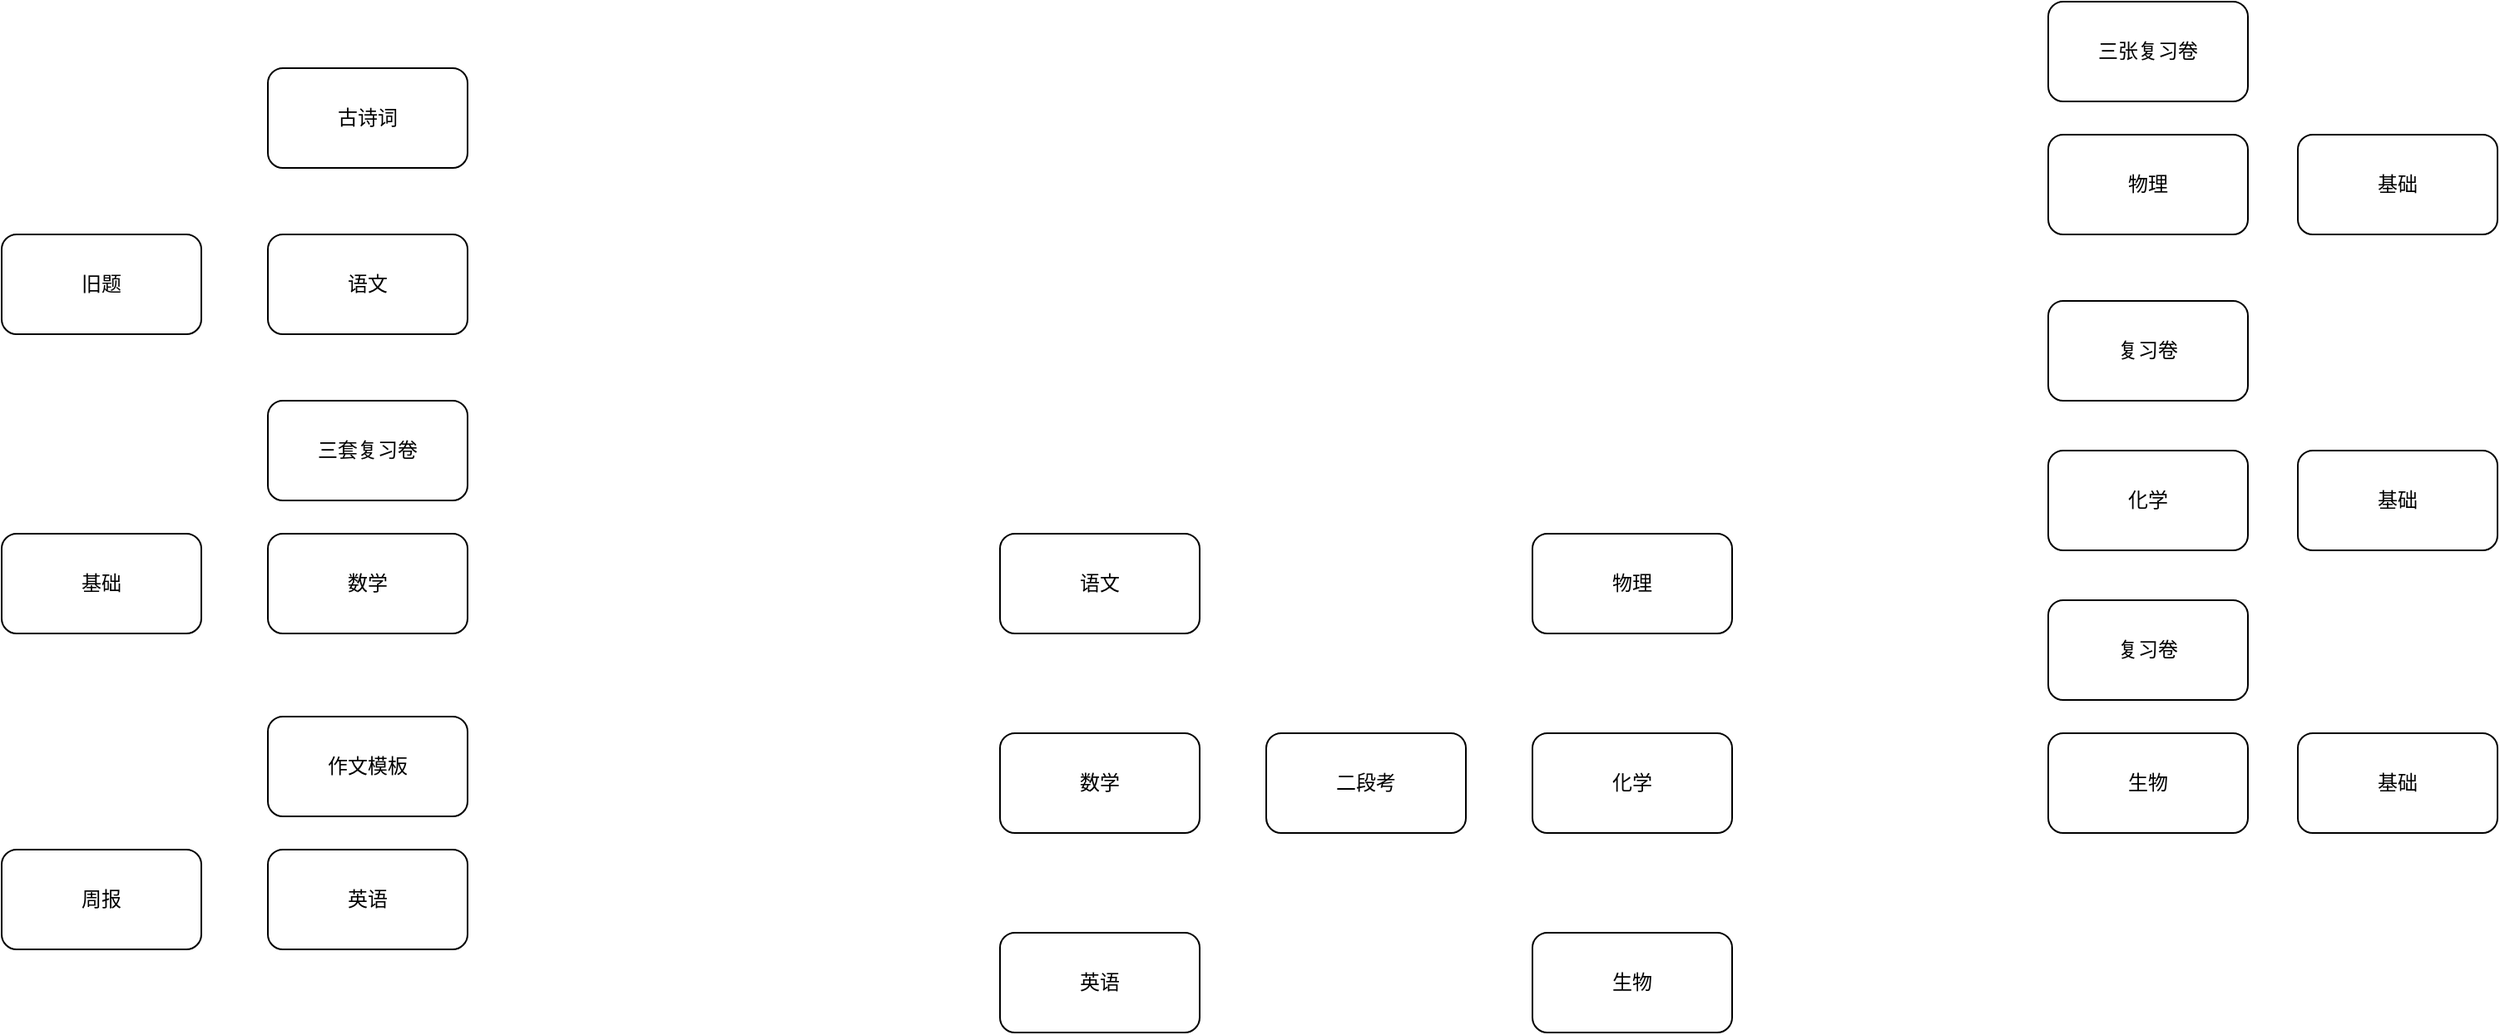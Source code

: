 <mxfile version="27.0.3">
  <diagram name="第 1 页" id="umrwjSgqTs6-wb3iwprB">
    <mxGraphModel dx="1490" dy="1065" grid="1" gridSize="10" guides="1" tooltips="1" connect="1" arrows="1" fold="1" page="1" pageScale="1" pageWidth="3300" pageHeight="4681" math="0" shadow="0">
      <root>
        <mxCell id="0" />
        <mxCell id="1" parent="0" />
        <mxCell id="GIf5W1ypevxodKQtggny-1" value="二段考" style="rounded=1;whiteSpace=wrap;html=1;" vertex="1" parent="1">
          <mxGeometry x="1120" y="2100" width="120" height="60" as="geometry" />
        </mxCell>
        <mxCell id="GIf5W1ypevxodKQtggny-3" value="语文" style="rounded=1;whiteSpace=wrap;html=1;" vertex="1" parent="1">
          <mxGeometry x="960" y="1980" width="120" height="60" as="geometry" />
        </mxCell>
        <mxCell id="GIf5W1ypevxodKQtggny-4" value="数学" style="rounded=1;whiteSpace=wrap;html=1;" vertex="1" parent="1">
          <mxGeometry x="960" y="2100" width="120" height="60" as="geometry" />
        </mxCell>
        <mxCell id="GIf5W1ypevxodKQtggny-5" value="英语" style="rounded=1;whiteSpace=wrap;html=1;" vertex="1" parent="1">
          <mxGeometry x="960" y="2220" width="120" height="60" as="geometry" />
        </mxCell>
        <mxCell id="GIf5W1ypevxodKQtggny-6" value="物理" style="rounded=1;whiteSpace=wrap;html=1;" vertex="1" parent="1">
          <mxGeometry x="1280" y="1980" width="120" height="60" as="geometry" />
        </mxCell>
        <mxCell id="GIf5W1ypevxodKQtggny-8" value="生物" style="rounded=1;whiteSpace=wrap;html=1;" vertex="1" parent="1">
          <mxGeometry x="1280" y="2220" width="120" height="60" as="geometry" />
        </mxCell>
        <mxCell id="GIf5W1ypevxodKQtggny-9" value="化学" style="rounded=1;whiteSpace=wrap;html=1;" vertex="1" parent="1">
          <mxGeometry x="1280" y="2100" width="120" height="60" as="geometry" />
        </mxCell>
        <mxCell id="GIf5W1ypevxodKQtggny-11" value="古诗词" style="rounded=1;whiteSpace=wrap;html=1;" vertex="1" parent="1">
          <mxGeometry x="520" y="1700" width="120" height="60" as="geometry" />
        </mxCell>
        <mxCell id="GIf5W1ypevxodKQtggny-12" value="语文" style="rounded=1;whiteSpace=wrap;html=1;" vertex="1" parent="1">
          <mxGeometry x="520" y="1800" width="120" height="60" as="geometry" />
        </mxCell>
        <mxCell id="GIf5W1ypevxodKQtggny-13" value="旧题" style="rounded=1;whiteSpace=wrap;html=1;" vertex="1" parent="1">
          <mxGeometry x="360" y="1800" width="120" height="60" as="geometry" />
        </mxCell>
        <mxCell id="GIf5W1ypevxodKQtggny-14" value="数学" style="rounded=1;whiteSpace=wrap;html=1;" vertex="1" parent="1">
          <mxGeometry x="520" y="1980" width="120" height="60" as="geometry" />
        </mxCell>
        <mxCell id="GIf5W1ypevxodKQtggny-15" value="三套复习卷" style="rounded=1;whiteSpace=wrap;html=1;" vertex="1" parent="1">
          <mxGeometry x="520" y="1900" width="120" height="60" as="geometry" />
        </mxCell>
        <mxCell id="GIf5W1ypevxodKQtggny-16" value="基础" style="rounded=1;whiteSpace=wrap;html=1;" vertex="1" parent="1">
          <mxGeometry x="360" y="1980" width="120" height="60" as="geometry" />
        </mxCell>
        <mxCell id="GIf5W1ypevxodKQtggny-17" value="英语" style="rounded=1;whiteSpace=wrap;html=1;" vertex="1" parent="1">
          <mxGeometry x="520" y="2170" width="120" height="60" as="geometry" />
        </mxCell>
        <mxCell id="GIf5W1ypevxodKQtggny-18" value="作文模板" style="rounded=1;whiteSpace=wrap;html=1;" vertex="1" parent="1">
          <mxGeometry x="520" y="2090" width="120" height="60" as="geometry" />
        </mxCell>
        <mxCell id="GIf5W1ypevxodKQtggny-19" value="周报" style="rounded=1;whiteSpace=wrap;html=1;" vertex="1" parent="1">
          <mxGeometry x="360" y="2170" width="120" height="60" as="geometry" />
        </mxCell>
        <mxCell id="GIf5W1ypevxodKQtggny-20" value="物理" style="rounded=1;whiteSpace=wrap;html=1;" vertex="1" parent="1">
          <mxGeometry x="1590" y="1740" width="120" height="60" as="geometry" />
        </mxCell>
        <mxCell id="GIf5W1ypevxodKQtggny-21" value="三张复习卷" style="rounded=1;whiteSpace=wrap;html=1;" vertex="1" parent="1">
          <mxGeometry x="1590" y="1660" width="120" height="60" as="geometry" />
        </mxCell>
        <mxCell id="GIf5W1ypevxodKQtggny-22" value="基础" style="rounded=1;whiteSpace=wrap;html=1;" vertex="1" parent="1">
          <mxGeometry x="1740" y="1740" width="120" height="60" as="geometry" />
        </mxCell>
        <mxCell id="GIf5W1ypevxodKQtggny-23" value="化学" style="rounded=1;whiteSpace=wrap;html=1;" vertex="1" parent="1">
          <mxGeometry x="1590" y="1930" width="120" height="60" as="geometry" />
        </mxCell>
        <mxCell id="GIf5W1ypevxodKQtggny-24" value="基础" style="rounded=1;whiteSpace=wrap;html=1;" vertex="1" parent="1">
          <mxGeometry x="1740" y="1930" width="120" height="60" as="geometry" />
        </mxCell>
        <mxCell id="GIf5W1ypevxodKQtggny-25" value="复习卷" style="rounded=1;whiteSpace=wrap;html=1;" vertex="1" parent="1">
          <mxGeometry x="1590" y="1840" width="120" height="60" as="geometry" />
        </mxCell>
        <mxCell id="GIf5W1ypevxodKQtggny-26" value="生物" style="rounded=1;whiteSpace=wrap;html=1;" vertex="1" parent="1">
          <mxGeometry x="1590" y="2100" width="120" height="60" as="geometry" />
        </mxCell>
        <mxCell id="GIf5W1ypevxodKQtggny-27" value="复习卷" style="rounded=1;whiteSpace=wrap;html=1;" vertex="1" parent="1">
          <mxGeometry x="1590" y="2020" width="120" height="60" as="geometry" />
        </mxCell>
        <mxCell id="GIf5W1ypevxodKQtggny-28" value="基础" style="rounded=1;whiteSpace=wrap;html=1;" vertex="1" parent="1">
          <mxGeometry x="1740" y="2100" width="120" height="60" as="geometry" />
        </mxCell>
      </root>
    </mxGraphModel>
  </diagram>
</mxfile>
